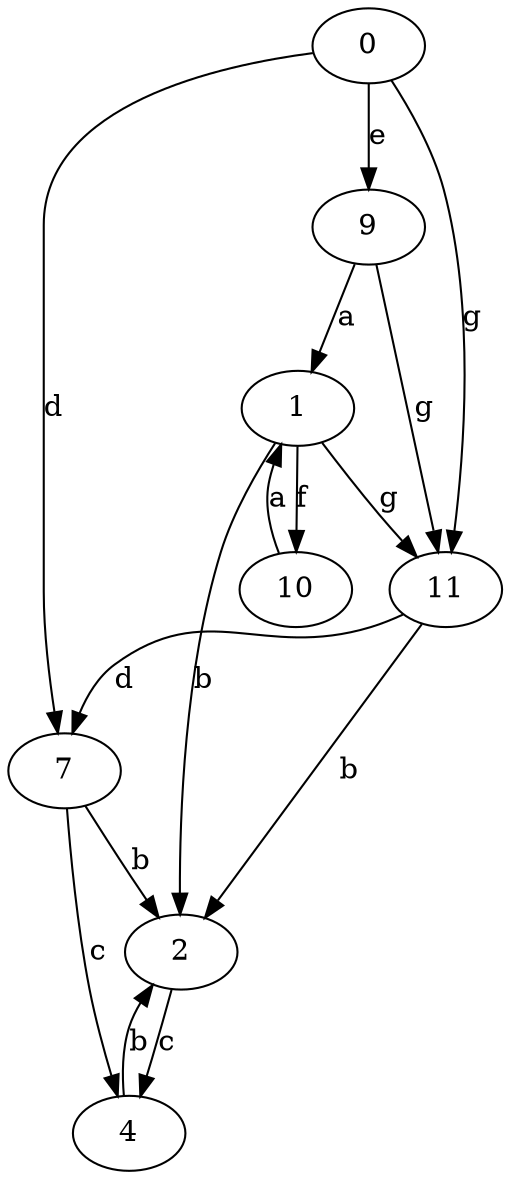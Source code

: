 strict digraph  {
1;
2;
4;
7;
0;
9;
10;
11;
1 -> 2  [label=b];
1 -> 10  [label=f];
1 -> 11  [label=g];
2 -> 4  [label=c];
4 -> 2  [label=b];
7 -> 2  [label=b];
7 -> 4  [label=c];
0 -> 7  [label=d];
0 -> 9  [label=e];
0 -> 11  [label=g];
9 -> 1  [label=a];
9 -> 11  [label=g];
10 -> 1  [label=a];
11 -> 2  [label=b];
11 -> 7  [label=d];
}
